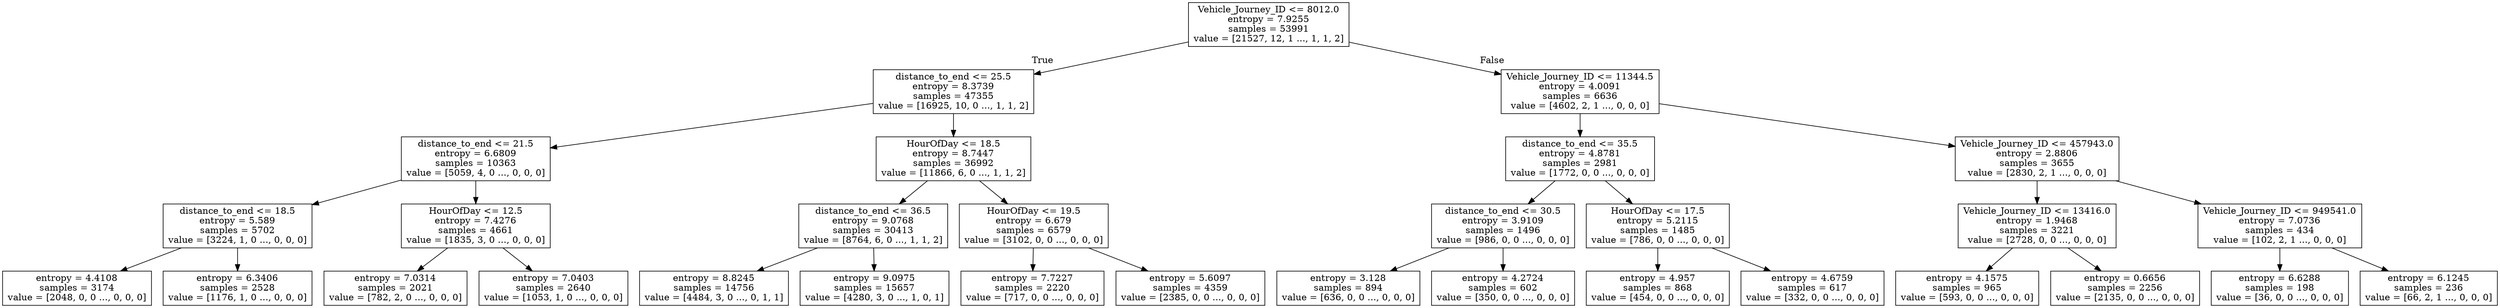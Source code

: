 digraph Tree {
node [shape=box] ;
0 [label="Vehicle_Journey_ID <= 8012.0\nentropy = 7.9255\nsamples = 53991\nvalue = [21527, 12, 1 ..., 1, 1, 2]"] ;
1 [label="distance_to_end <= 25.5\nentropy = 8.3739\nsamples = 47355\nvalue = [16925, 10, 0 ..., 1, 1, 2]"] ;
0 -> 1 [labeldistance=2.5, labelangle=45, headlabel="True"] ;
2 [label="distance_to_end <= 21.5\nentropy = 6.6809\nsamples = 10363\nvalue = [5059, 4, 0 ..., 0, 0, 0]"] ;
1 -> 2 ;
3 [label="distance_to_end <= 18.5\nentropy = 5.589\nsamples = 5702\nvalue = [3224, 1, 0 ..., 0, 0, 0]"] ;
2 -> 3 ;
4 [label="entropy = 4.4108\nsamples = 3174\nvalue = [2048, 0, 0 ..., 0, 0, 0]"] ;
3 -> 4 ;
5 [label="entropy = 6.3406\nsamples = 2528\nvalue = [1176, 1, 0 ..., 0, 0, 0]"] ;
3 -> 5 ;
6 [label="HourOfDay <= 12.5\nentropy = 7.4276\nsamples = 4661\nvalue = [1835, 3, 0 ..., 0, 0, 0]"] ;
2 -> 6 ;
7 [label="entropy = 7.0314\nsamples = 2021\nvalue = [782, 2, 0 ..., 0, 0, 0]"] ;
6 -> 7 ;
8 [label="entropy = 7.0403\nsamples = 2640\nvalue = [1053, 1, 0 ..., 0, 0, 0]"] ;
6 -> 8 ;
9 [label="HourOfDay <= 18.5\nentropy = 8.7447\nsamples = 36992\nvalue = [11866, 6, 0 ..., 1, 1, 2]"] ;
1 -> 9 ;
10 [label="distance_to_end <= 36.5\nentropy = 9.0768\nsamples = 30413\nvalue = [8764, 6, 0 ..., 1, 1, 2]"] ;
9 -> 10 ;
11 [label="entropy = 8.8245\nsamples = 14756\nvalue = [4484, 3, 0 ..., 0, 1, 1]"] ;
10 -> 11 ;
12 [label="entropy = 9.0975\nsamples = 15657\nvalue = [4280, 3, 0 ..., 1, 0, 1]"] ;
10 -> 12 ;
13 [label="HourOfDay <= 19.5\nentropy = 6.679\nsamples = 6579\nvalue = [3102, 0, 0 ..., 0, 0, 0]"] ;
9 -> 13 ;
14 [label="entropy = 7.7227\nsamples = 2220\nvalue = [717, 0, 0 ..., 0, 0, 0]"] ;
13 -> 14 ;
15 [label="entropy = 5.6097\nsamples = 4359\nvalue = [2385, 0, 0 ..., 0, 0, 0]"] ;
13 -> 15 ;
16 [label="Vehicle_Journey_ID <= 11344.5\nentropy = 4.0091\nsamples = 6636\nvalue = [4602, 2, 1 ..., 0, 0, 0]"] ;
0 -> 16 [labeldistance=2.5, labelangle=-45, headlabel="False"] ;
17 [label="distance_to_end <= 35.5\nentropy = 4.8781\nsamples = 2981\nvalue = [1772, 0, 0 ..., 0, 0, 0]"] ;
16 -> 17 ;
18 [label="distance_to_end <= 30.5\nentropy = 3.9109\nsamples = 1496\nvalue = [986, 0, 0 ..., 0, 0, 0]"] ;
17 -> 18 ;
19 [label="entropy = 3.128\nsamples = 894\nvalue = [636, 0, 0 ..., 0, 0, 0]"] ;
18 -> 19 ;
20 [label="entropy = 4.2724\nsamples = 602\nvalue = [350, 0, 0 ..., 0, 0, 0]"] ;
18 -> 20 ;
21 [label="HourOfDay <= 17.5\nentropy = 5.2115\nsamples = 1485\nvalue = [786, 0, 0 ..., 0, 0, 0]"] ;
17 -> 21 ;
22 [label="entropy = 4.957\nsamples = 868\nvalue = [454, 0, 0 ..., 0, 0, 0]"] ;
21 -> 22 ;
23 [label="entropy = 4.6759\nsamples = 617\nvalue = [332, 0, 0 ..., 0, 0, 0]"] ;
21 -> 23 ;
24 [label="Vehicle_Journey_ID <= 457943.0\nentropy = 2.8806\nsamples = 3655\nvalue = [2830, 2, 1 ..., 0, 0, 0]"] ;
16 -> 24 ;
25 [label="Vehicle_Journey_ID <= 13416.0\nentropy = 1.9468\nsamples = 3221\nvalue = [2728, 0, 0 ..., 0, 0, 0]"] ;
24 -> 25 ;
26 [label="entropy = 4.1575\nsamples = 965\nvalue = [593, 0, 0 ..., 0, 0, 0]"] ;
25 -> 26 ;
27 [label="entropy = 0.6656\nsamples = 2256\nvalue = [2135, 0, 0 ..., 0, 0, 0]"] ;
25 -> 27 ;
28 [label="Vehicle_Journey_ID <= 949541.0\nentropy = 7.0736\nsamples = 434\nvalue = [102, 2, 1 ..., 0, 0, 0]"] ;
24 -> 28 ;
29 [label="entropy = 6.6288\nsamples = 198\nvalue = [36, 0, 0 ..., 0, 0, 0]"] ;
28 -> 29 ;
30 [label="entropy = 6.1245\nsamples = 236\nvalue = [66, 2, 1 ..., 0, 0, 0]"] ;
28 -> 30 ;
}